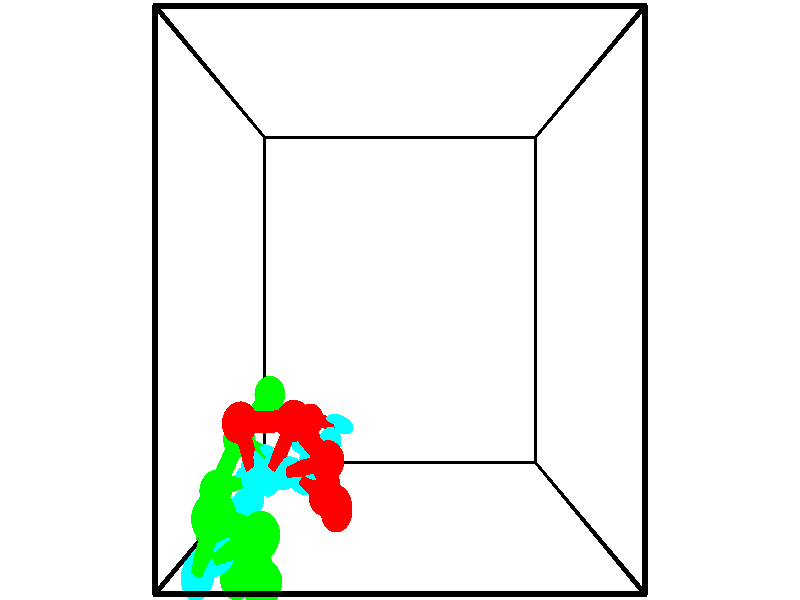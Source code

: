 // switches for output
#declare DRAW_BASES = 1; // possible values are 0, 1; only relevant for DNA ribbons
#declare DRAW_BASES_TYPE = 3; // possible values are 1, 2, 3; only relevant for DNA ribbons
#declare DRAW_FOG = 0; // set to 1 to enable fog

#include "colors.inc"

#include "transforms.inc"
background { rgb <1, 1, 1>}

#default {
   normal{
       ripples 0.25
       frequency 0.20
       turbulence 0.2
       lambda 5
   }
	finish {
		phong 0.1
		phong_size 40.
	}
}

// original window dimensions: 1024x640


// camera settings

camera {
	sky <-0, 1, 0>
	up <-0, 1, 0>
	right 1.6 * <1, 0, 0>
	location <2.5, 2.5, 11.1562>
	look_at <2.5, 2.5, 2.5>
	direction <0, 0, -8.6562>
	angle 67.0682
}


# declare cpy_camera_pos = <2.5, 2.5, 11.1562>;
# if (DRAW_FOG = 1)
fog {
	fog_type 2
	up vnormalize(cpy_camera_pos)
	color rgbt<1,1,1,0.3>
	distance 1e-5
	fog_alt 3e-3
	fog_offset 4
}
# end


// LIGHTS

# declare lum = 6;
global_settings {
	ambient_light rgb lum * <0.05, 0.05, 0.05>
	max_trace_level 15
}# declare cpy_direct_light_amount = 0.25;
light_source
{	1000 * <-1, -1, 1>,
	rgb lum * cpy_direct_light_amount
	parallel
}

light_source
{	1000 * <1, 1, -1>,
	rgb lum * cpy_direct_light_amount
	parallel
}

// strand 0

// nucleotide -1

// particle -1
sphere {
	<0.813322, 0.625807, -0.185053> 0.250000
	pigment { color rgbt <1,0,0,0> }
	no_shadow
}
cylinder {
	<1.149704, 0.622955, 0.031370>,  <1.351533, 0.621244, 0.161224>, 0.100000
	pigment { color rgbt <1,0,0,0> }
	no_shadow
}
cylinder {
	<1.149704, 0.622955, 0.031370>,  <0.813322, 0.625807, -0.185053>, 0.100000
	pigment { color rgbt <1,0,0,0> }
	no_shadow
}

// particle -1
sphere {
	<1.149704, 0.622955, 0.031370> 0.100000
	pigment { color rgbt <1,0,0,0> }
	no_shadow
}
sphere {
	0, 1
	scale<0.080000,0.200000,0.300000>
	matrix <-0.431309, -0.612643, 0.662300,
		0.326754, -0.790327, -0.518281,
		0.840955, -0.007130, 0.541059,
		1.401990, 0.620816, 0.193688>
	pigment { color rgbt <0,1,1,0> }
	no_shadow
}
cylinder {
	<0.994929, -0.113216, 0.087079>,  <0.813322, 0.625807, -0.185053>, 0.130000
	pigment { color rgbt <1,0,0,0> }
	no_shadow
}

// nucleotide -1

// particle -1
sphere {
	<0.994929, -0.113216, 0.087079> 0.250000
	pigment { color rgbt <1,0,0,0> }
	no_shadow
}
cylinder {
	<1.146896, 0.184006, 0.307453>,  <1.238077, 0.362339, 0.439678>, 0.100000
	pigment { color rgbt <1,0,0,0> }
	no_shadow
}
cylinder {
	<1.146896, 0.184006, 0.307453>,  <0.994929, -0.113216, 0.087079>, 0.100000
	pigment { color rgbt <1,0,0,0> }
	no_shadow
}

// particle -1
sphere {
	<1.146896, 0.184006, 0.307453> 0.100000
	pigment { color rgbt <1,0,0,0> }
	no_shadow
}
sphere {
	0, 1
	scale<0.080000,0.200000,0.300000>
	matrix <-0.281914, -0.474251, 0.834033,
		0.881015, -0.472181, 0.029301,
		0.379918, 0.743055, 0.550936,
		1.260872, 0.406922, 0.472734>
	pigment { color rgbt <0,1,1,0> }
	no_shadow
}
cylinder {
	<1.175029, -0.358173, 0.689131>,  <0.994929, -0.113216, 0.087079>, 0.130000
	pigment { color rgbt <1,0,0,0> }
	no_shadow
}

// nucleotide -1

// particle -1
sphere {
	<1.175029, -0.358173, 0.689131> 0.250000
	pigment { color rgbt <1,0,0,0> }
	no_shadow
}
cylinder {
	<1.183746, 0.022820, 0.810658>,  <1.188977, 0.251415, 0.883573>, 0.100000
	pigment { color rgbt <1,0,0,0> }
	no_shadow
}
cylinder {
	<1.183746, 0.022820, 0.810658>,  <1.175029, -0.358173, 0.689131>, 0.100000
	pigment { color rgbt <1,0,0,0> }
	no_shadow
}

// particle -1
sphere {
	<1.183746, 0.022820, 0.810658> 0.100000
	pigment { color rgbt <1,0,0,0> }
	no_shadow
}
sphere {
	0, 1
	scale<0.080000,0.200000,0.300000>
	matrix <-0.222317, -0.291662, 0.930327,
		0.974731, -0.087819, 0.205397,
		0.021794, 0.952482, 0.303815,
		1.190284, 0.308564, 0.901802>
	pigment { color rgbt <0,1,1,0> }
	no_shadow
}
cylinder {
	<1.468495, -0.388131, 1.338812>,  <1.175029, -0.358173, 0.689131>, 0.130000
	pigment { color rgbt <1,0,0,0> }
	no_shadow
}

// nucleotide -1

// particle -1
sphere {
	<1.468495, -0.388131, 1.338812> 0.250000
	pigment { color rgbt <1,0,0,0> }
	no_shadow
}
cylinder {
	<1.243683, -0.057770, 1.320904>,  <1.108795, 0.140447, 1.310159>, 0.100000
	pigment { color rgbt <1,0,0,0> }
	no_shadow
}
cylinder {
	<1.243683, -0.057770, 1.320904>,  <1.468495, -0.388131, 1.338812>, 0.100000
	pigment { color rgbt <1,0,0,0> }
	no_shadow
}

// particle -1
sphere {
	<1.243683, -0.057770, 1.320904> 0.100000
	pigment { color rgbt <1,0,0,0> }
	no_shadow
}
sphere {
	0, 1
	scale<0.080000,0.200000,0.300000>
	matrix <-0.299301, -0.152617, 0.941874,
		0.771064, 0.542763, 0.332969,
		-0.562031, 0.825904, -0.044772,
		1.075074, 0.190001, 1.307472>
	pigment { color rgbt <0,1,1,0> }
	no_shadow
}
cylinder {
	<1.516788, -0.095772, 1.998611>,  <1.468495, -0.388131, 1.338812>, 0.130000
	pigment { color rgbt <1,0,0,0> }
	no_shadow
}

// nucleotide -1

// particle -1
sphere {
	<1.516788, -0.095772, 1.998611> 0.250000
	pigment { color rgbt <1,0,0,0> }
	no_shadow
}
cylinder {
	<1.186974, 0.071457, 1.846109>,  <0.989085, 0.171794, 1.754608>, 0.100000
	pigment { color rgbt <1,0,0,0> }
	no_shadow
}
cylinder {
	<1.186974, 0.071457, 1.846109>,  <1.516788, -0.095772, 1.998611>, 0.100000
	pigment { color rgbt <1,0,0,0> }
	no_shadow
}

// particle -1
sphere {
	<1.186974, 0.071457, 1.846109> 0.100000
	pigment { color rgbt <1,0,0,0> }
	no_shadow
}
sphere {
	0, 1
	scale<0.080000,0.200000,0.300000>
	matrix <-0.348999, 0.154580, 0.924286,
		0.445352, 0.895166, 0.018450,
		-0.824537, 0.418072, -0.381254,
		0.939613, 0.196878, 1.731733>
	pigment { color rgbt <0,1,1,0> }
	no_shadow
}
cylinder {
	<1.427581, 0.524356, 2.264918>,  <1.516788, -0.095772, 1.998611>, 0.130000
	pigment { color rgbt <1,0,0,0> }
	no_shadow
}

// nucleotide -1

// particle -1
sphere {
	<1.427581, 0.524356, 2.264918> 0.250000
	pigment { color rgbt <1,0,0,0> }
	no_shadow
}
cylinder {
	<1.056511, 0.414474, 2.163759>,  <0.833869, 0.348545, 2.103064>, 0.100000
	pigment { color rgbt <1,0,0,0> }
	no_shadow
}
cylinder {
	<1.056511, 0.414474, 2.163759>,  <1.427581, 0.524356, 2.264918>, 0.100000
	pigment { color rgbt <1,0,0,0> }
	no_shadow
}

// particle -1
sphere {
	<1.056511, 0.414474, 2.163759> 0.100000
	pigment { color rgbt <1,0,0,0> }
	no_shadow
}
sphere {
	0, 1
	scale<0.080000,0.200000,0.300000>
	matrix <-0.296919, 0.132045, 0.945729,
		-0.226402, 0.952419, -0.204060,
		-0.927675, -0.274705, -0.252896,
		0.778208, 0.332063, 2.087890>
	pigment { color rgbt <0,1,1,0> }
	no_shadow
}
cylinder {
	<0.969383, 1.052408, 2.480972>,  <1.427581, 0.524356, 2.264918>, 0.130000
	pigment { color rgbt <1,0,0,0> }
	no_shadow
}

// nucleotide -1

// particle -1
sphere {
	<0.969383, 1.052408, 2.480972> 0.250000
	pigment { color rgbt <1,0,0,0> }
	no_shadow
}
cylinder {
	<0.792786, 0.693649, 2.470678>,  <0.686827, 0.478394, 2.464502>, 0.100000
	pigment { color rgbt <1,0,0,0> }
	no_shadow
}
cylinder {
	<0.792786, 0.693649, 2.470678>,  <0.969383, 1.052408, 2.480972>, 0.100000
	pigment { color rgbt <1,0,0,0> }
	no_shadow
}

// particle -1
sphere {
	<0.792786, 0.693649, 2.470678> 0.100000
	pigment { color rgbt <1,0,0,0> }
	no_shadow
}
sphere {
	0, 1
	scale<0.080000,0.200000,0.300000>
	matrix <-0.313309, 0.127224, 0.941091,
		-0.840787, 0.423547, -0.337174,
		-0.441493, -0.896896, -0.025733,
		0.660338, 0.424581, 2.462959>
	pigment { color rgbt <0,1,1,0> }
	no_shadow
}
cylinder {
	<0.204287, 1.034131, 2.495244>,  <0.969383, 1.052408, 2.480972>, 0.130000
	pigment { color rgbt <1,0,0,0> }
	no_shadow
}

// nucleotide -1

// particle -1
sphere {
	<0.204287, 1.034131, 2.495244> 0.250000
	pigment { color rgbt <1,0,0,0> }
	no_shadow
}
cylinder {
	<0.367111, 0.720467, 2.682602>,  <0.464806, 0.532268, 2.795017>, 0.100000
	pigment { color rgbt <1,0,0,0> }
	no_shadow
}
cylinder {
	<0.367111, 0.720467, 2.682602>,  <0.204287, 1.034131, 2.495244>, 0.100000
	pigment { color rgbt <1,0,0,0> }
	no_shadow
}

// particle -1
sphere {
	<0.367111, 0.720467, 2.682602> 0.100000
	pigment { color rgbt <1,0,0,0> }
	no_shadow
}
sphere {
	0, 1
	scale<0.080000,0.200000,0.300000>
	matrix <-0.319012, 0.358456, 0.877348,
		-0.855881, -0.506558, -0.104244,
		0.407061, -0.784161, 0.468394,
		0.489230, 0.485218, 2.823120>
	pigment { color rgbt <0,1,1,0> }
	no_shadow
}
// strand 1

// nucleotide -1

// particle -1
sphere {
	<0.322359, 0.389247, 4.100015> 0.250000
	pigment { color rgbt <0,1,0,0> }
	no_shadow
}
cylinder {
	<0.184517, 0.025650, 4.006222>,  <0.101812, -0.192508, 3.949946>, 0.100000
	pigment { color rgbt <0,1,0,0> }
	no_shadow
}
cylinder {
	<0.184517, 0.025650, 4.006222>,  <0.322359, 0.389247, 4.100015>, 0.100000
	pigment { color rgbt <0,1,0,0> }
	no_shadow
}

// particle -1
sphere {
	<0.184517, 0.025650, 4.006222> 0.100000
	pigment { color rgbt <0,1,0,0> }
	no_shadow
}
sphere {
	0, 1
	scale<0.080000,0.200000,0.300000>
	matrix <0.125138, 0.203073, -0.971134,
		0.930370, -0.364000, 0.043769,
		-0.344605, -0.908991, -0.234483,
		0.081135, -0.247047, 3.935877>
	pigment { color rgbt <0,1,1,0> }
	no_shadow
}
cylinder {
	<0.764276, 0.069675, 3.705070>,  <0.322359, 0.389247, 4.100015>, 0.130000
	pigment { color rgbt <0,1,0,0> }
	no_shadow
}

// nucleotide -1

// particle -1
sphere {
	<0.764276, 0.069675, 3.705070> 0.250000
	pigment { color rgbt <0,1,0,0> }
	no_shadow
}
cylinder {
	<0.410629, -0.093895, 3.614634>,  <0.198441, -0.192037, 3.560372>, 0.100000
	pigment { color rgbt <0,1,0,0> }
	no_shadow
}
cylinder {
	<0.410629, -0.093895, 3.614634>,  <0.764276, 0.069675, 3.705070>, 0.100000
	pigment { color rgbt <0,1,0,0> }
	no_shadow
}

// particle -1
sphere {
	<0.410629, -0.093895, 3.614634> 0.100000
	pigment { color rgbt <0,1,0,0> }
	no_shadow
}
sphere {
	0, 1
	scale<0.080000,0.200000,0.300000>
	matrix <0.193402, 0.120216, -0.973727,
		0.425361, -0.904615, -0.027198,
		-0.884117, -0.408925, -0.226090,
		0.145394, -0.216572, 3.546807>
	pigment { color rgbt <0,1,1,0> }
	no_shadow
}
cylinder {
	<0.691187, -0.620793, 3.200655>,  <0.764276, 0.069675, 3.705070>, 0.130000
	pigment { color rgbt <0,1,0,0> }
	no_shadow
}

// nucleotide -1

// particle -1
sphere {
	<0.691187, -0.620793, 3.200655> 0.250000
	pigment { color rgbt <0,1,0,0> }
	no_shadow
}
cylinder {
	<0.412743, -0.334900, 3.173561>,  <0.245676, -0.163364, 3.157305>, 0.100000
	pigment { color rgbt <0,1,0,0> }
	no_shadow
}
cylinder {
	<0.412743, -0.334900, 3.173561>,  <0.691187, -0.620793, 3.200655>, 0.100000
	pigment { color rgbt <0,1,0,0> }
	no_shadow
}

// particle -1
sphere {
	<0.412743, -0.334900, 3.173561> 0.100000
	pigment { color rgbt <0,1,0,0> }
	no_shadow
}
sphere {
	0, 1
	scale<0.080000,0.200000,0.300000>
	matrix <0.245609, 0.148428, -0.957938,
		-0.674615, -0.683468, -0.278867,
		-0.696111, 0.714732, -0.067735,
		0.203909, -0.120480, 3.153241>
	pigment { color rgbt <0,1,1,0> }
	no_shadow
}
cylinder {
	<0.233237, -0.746930, 2.674395>,  <0.691187, -0.620793, 3.200655>, 0.130000
	pigment { color rgbt <0,1,0,0> }
	no_shadow
}

// nucleotide -1

// particle -1
sphere {
	<0.233237, -0.746930, 2.674395> 0.250000
	pigment { color rgbt <0,1,0,0> }
	no_shadow
}
cylinder {
	<0.249176, -0.352242, 2.737381>,  <0.258740, -0.115429, 2.775172>, 0.100000
	pigment { color rgbt <0,1,0,0> }
	no_shadow
}
cylinder {
	<0.249176, -0.352242, 2.737381>,  <0.233237, -0.746930, 2.674395>, 0.100000
	pigment { color rgbt <0,1,0,0> }
	no_shadow
}

// particle -1
sphere {
	<0.249176, -0.352242, 2.737381> 0.100000
	pigment { color rgbt <0,1,0,0> }
	no_shadow
}
sphere {
	0, 1
	scale<0.080000,0.200000,0.300000>
	matrix <0.169202, 0.148650, -0.974307,
		-0.984776, 0.065468, -0.161031,
		0.039849, 0.986720, 0.157464,
		0.261131, -0.056225, 2.784620>
	pigment { color rgbt <0,1,1,0> }
	no_shadow
}
cylinder {
	<-0.254527, -0.398672, 2.214873>,  <0.233237, -0.746930, 2.674395>, 0.130000
	pigment { color rgbt <0,1,0,0> }
	no_shadow
}

// nucleotide -1

// particle -1
sphere {
	<-0.254527, -0.398672, 2.214873> 0.250000
	pigment { color rgbt <0,1,0,0> }
	no_shadow
}
cylinder {
	<0.049126, -0.154015, 2.303967>,  <0.231317, -0.007220, 2.357423>, 0.100000
	pigment { color rgbt <0,1,0,0> }
	no_shadow
}
cylinder {
	<0.049126, -0.154015, 2.303967>,  <-0.254527, -0.398672, 2.214873>, 0.100000
	pigment { color rgbt <0,1,0,0> }
	no_shadow
}

// particle -1
sphere {
	<0.049126, -0.154015, 2.303967> 0.100000
	pigment { color rgbt <0,1,0,0> }
	no_shadow
}
sphere {
	0, 1
	scale<0.080000,0.200000,0.300000>
	matrix <0.144715, 0.175031, -0.973869,
		-0.634647, 0.771528, 0.044358,
		0.759132, 0.611644, 0.222735,
		0.276865, 0.029479, 2.370787>
	pigment { color rgbt <0,1,1,0> }
	no_shadow
}
cylinder {
	<-0.406963, 0.008367, 1.615835>,  <-0.254527, -0.398672, 2.214873>, 0.130000
	pigment { color rgbt <0,1,0,0> }
	no_shadow
}

// nucleotide -1

// particle -1
sphere {
	<-0.406963, 0.008367, 1.615835> 0.250000
	pigment { color rgbt <0,1,0,0> }
	no_shadow
}
cylinder {
	<-0.053017, 0.125450, 1.760796>,  <0.159351, 0.195700, 1.847772>, 0.100000
	pigment { color rgbt <0,1,0,0> }
	no_shadow
}
cylinder {
	<-0.053017, 0.125450, 1.760796>,  <-0.406963, 0.008367, 1.615835>, 0.100000
	pigment { color rgbt <0,1,0,0> }
	no_shadow
}

// particle -1
sphere {
	<-0.053017, 0.125450, 1.760796> 0.100000
	pigment { color rgbt <0,1,0,0> }
	no_shadow
}
sphere {
	0, 1
	scale<0.080000,0.200000,0.300000>
	matrix <0.287618, 0.268686, -0.919284,
		-0.366454, 0.917676, 0.153563,
		0.884866, 0.292708, 0.362402,
		0.212443, 0.213263, 1.869516>
	pigment { color rgbt <0,1,1,0> }
	no_shadow
}
cylinder {
	<-0.143311, 0.607696, 1.246070>,  <-0.406963, 0.008367, 1.615835>, 0.130000
	pigment { color rgbt <0,1,0,0> }
	no_shadow
}

// nucleotide -1

// particle -1
sphere {
	<-0.143311, 0.607696, 1.246070> 0.250000
	pigment { color rgbt <0,1,0,0> }
	no_shadow
}
cylinder {
	<0.202415, 0.476051, 1.398197>,  <0.409852, 0.397064, 1.489473>, 0.100000
	pigment { color rgbt <0,1,0,0> }
	no_shadow
}
cylinder {
	<0.202415, 0.476051, 1.398197>,  <-0.143311, 0.607696, 1.246070>, 0.100000
	pigment { color rgbt <0,1,0,0> }
	no_shadow
}

// particle -1
sphere {
	<0.202415, 0.476051, 1.398197> 0.100000
	pigment { color rgbt <0,1,0,0> }
	no_shadow
}
sphere {
	0, 1
	scale<0.080000,0.200000,0.300000>
	matrix <0.488716, 0.370967, -0.789646,
		0.118797, 0.868371, 0.481475,
		0.864317, -0.329113, 0.380317,
		0.461711, 0.377318, 1.512292>
	pigment { color rgbt <0,1,1,0> }
	no_shadow
}
cylinder {
	<0.324346, 1.191139, 1.065015>,  <-0.143311, 0.607696, 1.246070>, 0.130000
	pigment { color rgbt <0,1,0,0> }
	no_shadow
}

// nucleotide -1

// particle -1
sphere {
	<0.324346, 1.191139, 1.065015> 0.250000
	pigment { color rgbt <0,1,0,0> }
	no_shadow
}
cylinder {
	<0.561165, 0.876816, 1.136551>,  <0.703256, 0.688222, 1.179473>, 0.100000
	pigment { color rgbt <0,1,0,0> }
	no_shadow
}
cylinder {
	<0.561165, 0.876816, 1.136551>,  <0.324346, 1.191139, 1.065015>, 0.100000
	pigment { color rgbt <0,1,0,0> }
	no_shadow
}

// particle -1
sphere {
	<0.561165, 0.876816, 1.136551> 0.100000
	pigment { color rgbt <0,1,0,0> }
	no_shadow
}
sphere {
	0, 1
	scale<0.080000,0.200000,0.300000>
	matrix <0.624763, 0.307355, -0.717777,
		0.509068, 0.536692, 0.672913,
		0.592048, -0.785809, 0.178840,
		0.738779, 0.641073, 1.190203>
	pigment { color rgbt <0,1,1,0> }
	no_shadow
}
// box output
cylinder {
	<0.000000, 0.000000, 0.000000>,  <5.000000, 0.000000, 0.000000>, 0.025000
	pigment { color rgbt <0,0,0,0> }
	no_shadow
}
cylinder {
	<0.000000, 0.000000, 0.000000>,  <0.000000, 5.000000, 0.000000>, 0.025000
	pigment { color rgbt <0,0,0,0> }
	no_shadow
}
cylinder {
	<0.000000, 0.000000, 0.000000>,  <0.000000, 0.000000, 5.000000>, 0.025000
	pigment { color rgbt <0,0,0,0> }
	no_shadow
}
cylinder {
	<5.000000, 5.000000, 5.000000>,  <0.000000, 5.000000, 5.000000>, 0.025000
	pigment { color rgbt <0,0,0,0> }
	no_shadow
}
cylinder {
	<5.000000, 5.000000, 5.000000>,  <5.000000, 0.000000, 5.000000>, 0.025000
	pigment { color rgbt <0,0,0,0> }
	no_shadow
}
cylinder {
	<5.000000, 5.000000, 5.000000>,  <5.000000, 5.000000, 0.000000>, 0.025000
	pigment { color rgbt <0,0,0,0> }
	no_shadow
}
cylinder {
	<0.000000, 0.000000, 5.000000>,  <0.000000, 5.000000, 5.000000>, 0.025000
	pigment { color rgbt <0,0,0,0> }
	no_shadow
}
cylinder {
	<0.000000, 0.000000, 5.000000>,  <5.000000, 0.000000, 5.000000>, 0.025000
	pigment { color rgbt <0,0,0,0> }
	no_shadow
}
cylinder {
	<5.000000, 5.000000, 0.000000>,  <0.000000, 5.000000, 0.000000>, 0.025000
	pigment { color rgbt <0,0,0,0> }
	no_shadow
}
cylinder {
	<5.000000, 5.000000, 0.000000>,  <5.000000, 0.000000, 0.000000>, 0.025000
	pigment { color rgbt <0,0,0,0> }
	no_shadow
}
cylinder {
	<5.000000, 0.000000, 5.000000>,  <5.000000, 0.000000, 0.000000>, 0.025000
	pigment { color rgbt <0,0,0,0> }
	no_shadow
}
cylinder {
	<0.000000, 5.000000, 0.000000>,  <0.000000, 5.000000, 5.000000>, 0.025000
	pigment { color rgbt <0,0,0,0> }
	no_shadow
}
// end of box output
